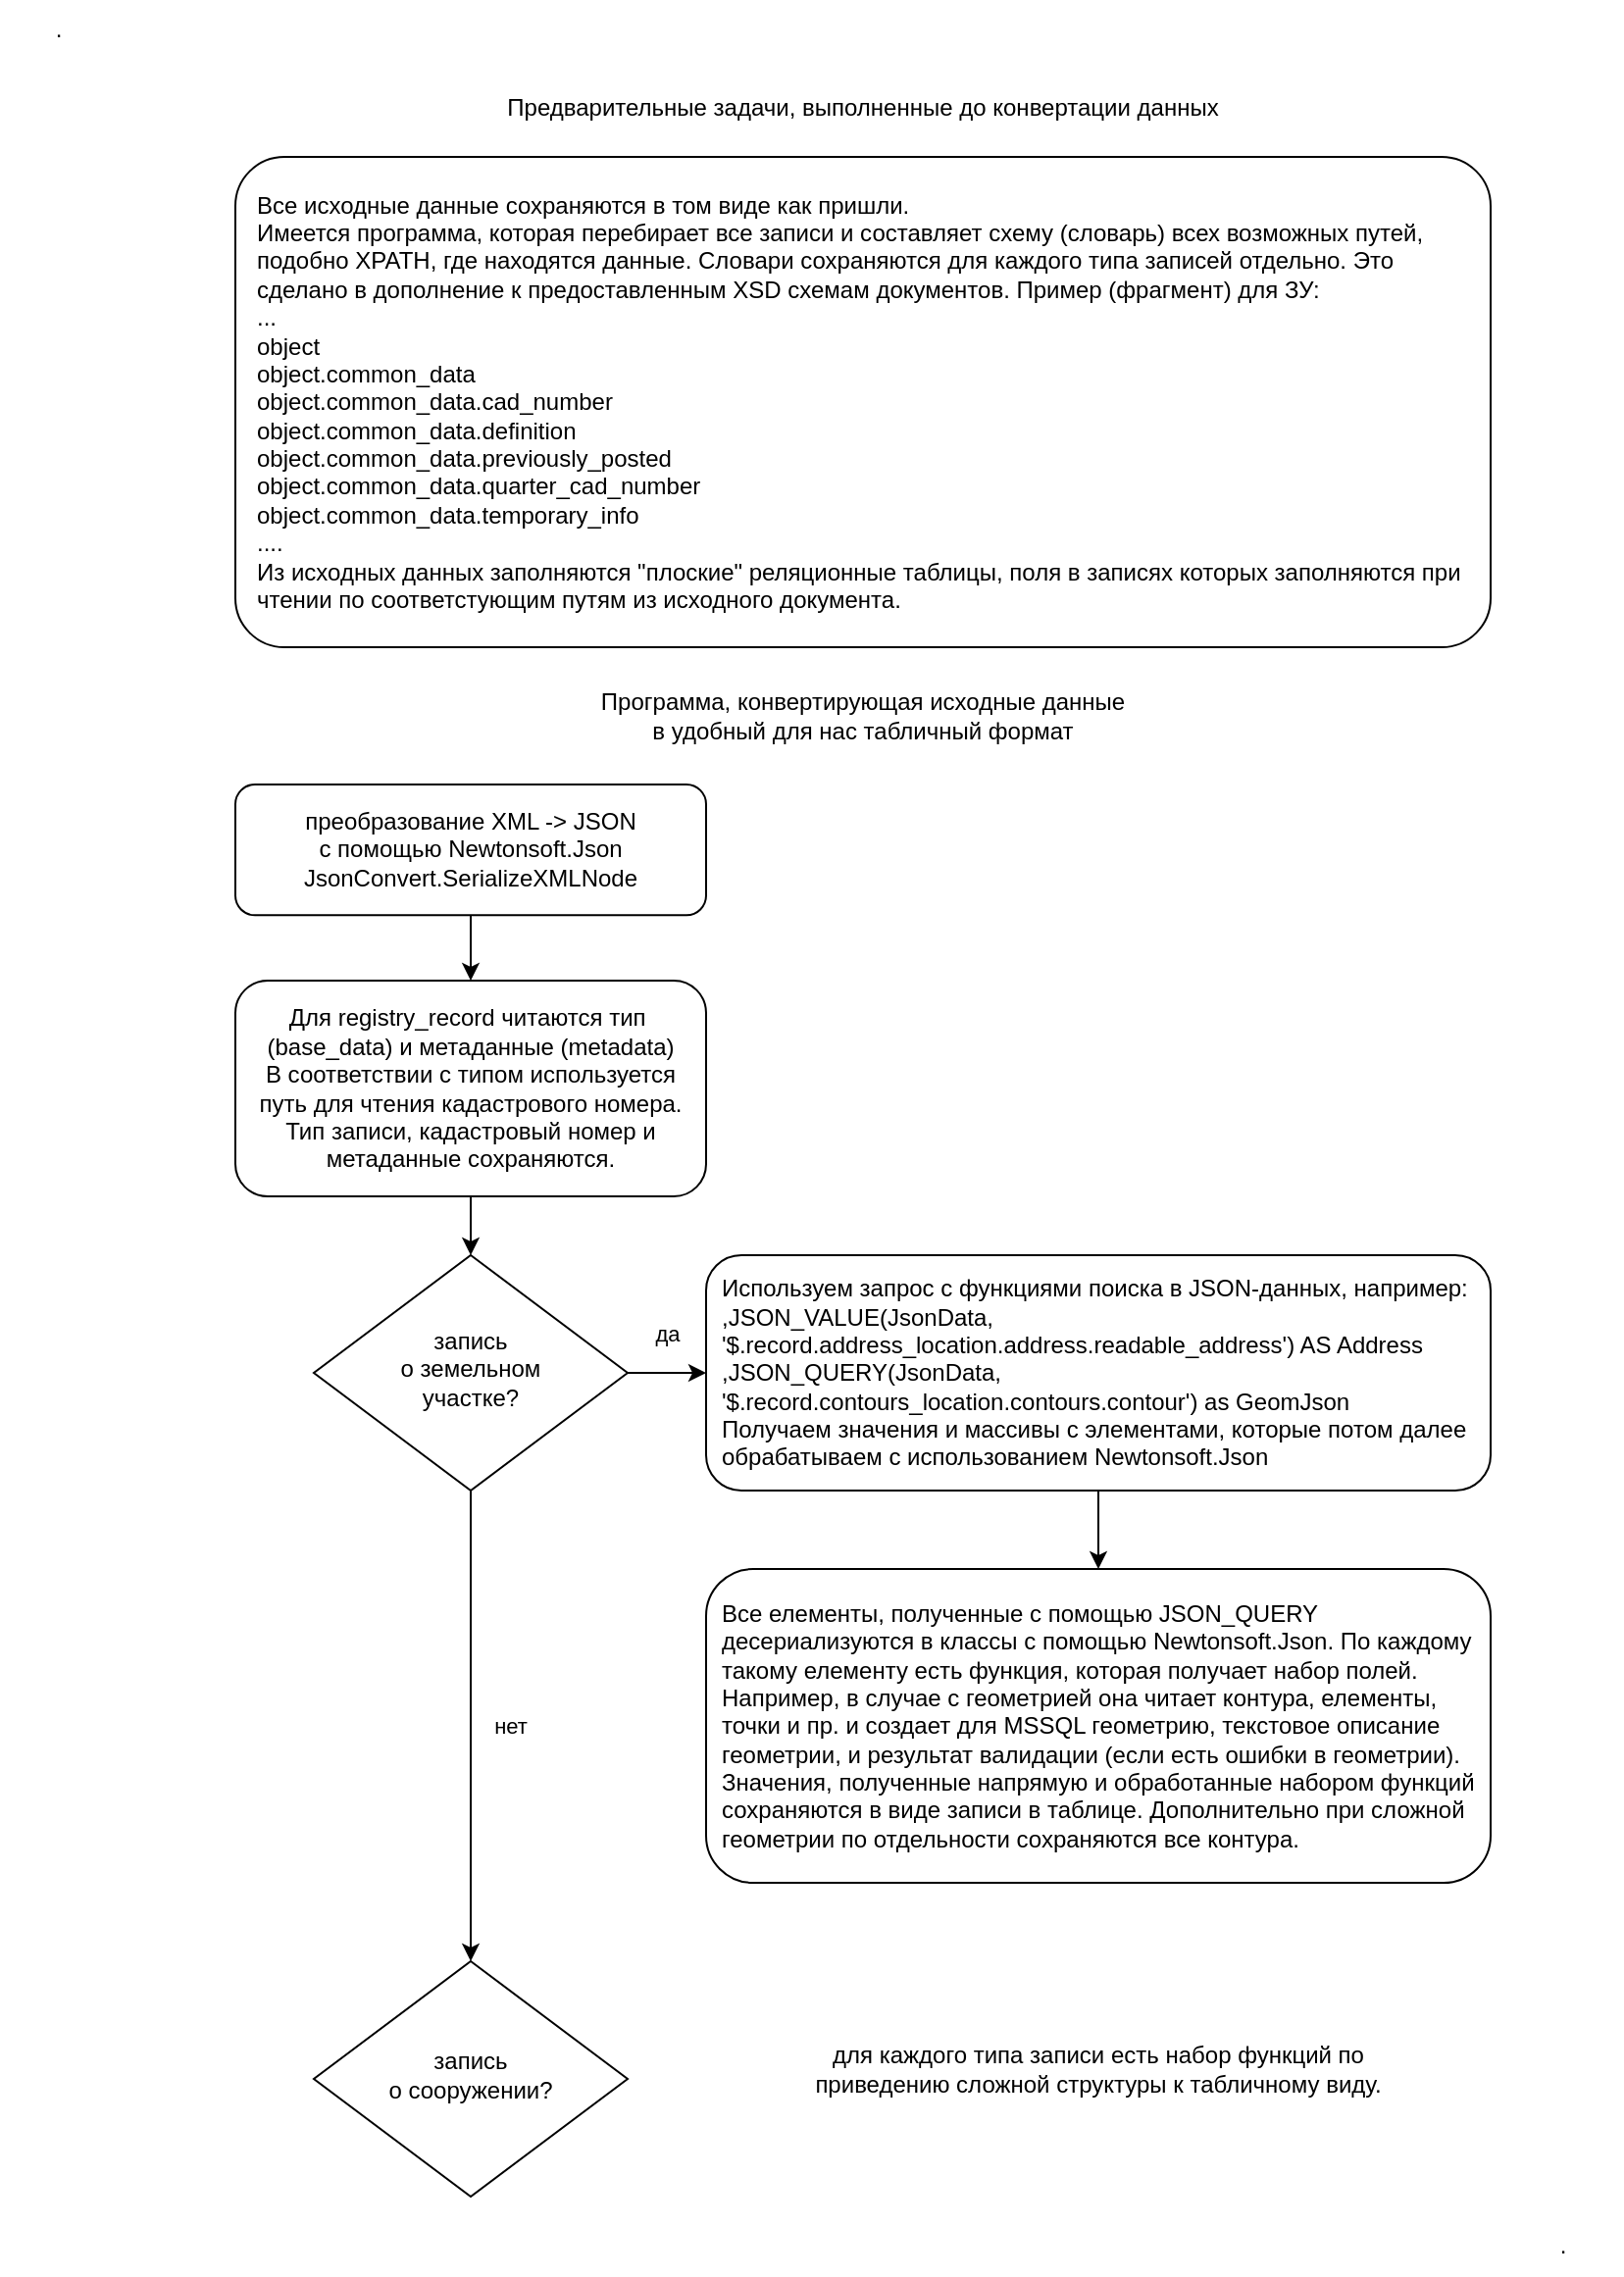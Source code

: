 <mxfile version="20.5.3" type="github">
  <diagram id="C5RBs43oDa-KdzZeNtuy" name="Page-1">
    <mxGraphModel dx="1350" dy="925" grid="1" gridSize="10" guides="1" tooltips="1" connect="1" arrows="1" fold="1" page="1" pageScale="1" pageWidth="827" pageHeight="1169" math="0" shadow="0">
      <root>
        <mxCell id="WIyWlLk6GJQsqaUBKTNV-0" />
        <mxCell id="WIyWlLk6GJQsqaUBKTNV-1" parent="WIyWlLk6GJQsqaUBKTNV-0" />
        <mxCell id="agtlds2kx2dvJAUXPGzO-14" value="" style="edgeStyle=orthogonalEdgeStyle;rounded=0;orthogonalLoop=1;jettySize=auto;html=1;" edge="1" parent="WIyWlLk6GJQsqaUBKTNV-1" source="WIyWlLk6GJQsqaUBKTNV-3" target="agtlds2kx2dvJAUXPGzO-6">
          <mxGeometry relative="1" as="geometry" />
        </mxCell>
        <mxCell id="WIyWlLk6GJQsqaUBKTNV-3" value="преобразование XML -&amp;gt; JSON&lt;br&gt;с помощью Newtonsoft.Json JsonConvert.SerializeXMLNode" style="rounded=1;whiteSpace=wrap;html=1;fontSize=12;glass=0;strokeWidth=1;shadow=0;" parent="WIyWlLk6GJQsqaUBKTNV-1" vertex="1">
          <mxGeometry x="120" y="400" width="240" height="66.67" as="geometry" />
        </mxCell>
        <mxCell id="agtlds2kx2dvJAUXPGzO-11" value="нет" style="edgeStyle=orthogonalEdgeStyle;rounded=0;orthogonalLoop=1;jettySize=auto;html=1;" edge="1" parent="WIyWlLk6GJQsqaUBKTNV-1" source="WIyWlLk6GJQsqaUBKTNV-6" target="WIyWlLk6GJQsqaUBKTNV-10">
          <mxGeometry y="20" relative="1" as="geometry">
            <mxPoint as="offset" />
          </mxGeometry>
        </mxCell>
        <mxCell id="agtlds2kx2dvJAUXPGzO-15" value="да" style="edgeStyle=orthogonalEdgeStyle;rounded=0;orthogonalLoop=1;jettySize=auto;html=1;" edge="1" parent="WIyWlLk6GJQsqaUBKTNV-1" source="WIyWlLk6GJQsqaUBKTNV-6" target="WIyWlLk6GJQsqaUBKTNV-7">
          <mxGeometry y="20" relative="1" as="geometry">
            <mxPoint as="offset" />
          </mxGeometry>
        </mxCell>
        <mxCell id="WIyWlLk6GJQsqaUBKTNV-6" value="запись &lt;br&gt;о земельном &lt;br&gt;участке?" style="rhombus;whiteSpace=wrap;html=1;shadow=0;fontFamily=Helvetica;fontSize=12;align=center;strokeWidth=1;spacing=6;spacingTop=-4;" parent="WIyWlLk6GJQsqaUBKTNV-1" vertex="1">
          <mxGeometry x="160" y="640" width="160" height="120" as="geometry" />
        </mxCell>
        <mxCell id="agtlds2kx2dvJAUXPGzO-16" value="" style="edgeStyle=orthogonalEdgeStyle;rounded=0;orthogonalLoop=1;jettySize=auto;html=1;" edge="1" parent="WIyWlLk6GJQsqaUBKTNV-1" source="WIyWlLk6GJQsqaUBKTNV-7" target="agtlds2kx2dvJAUXPGzO-9">
          <mxGeometry relative="1" as="geometry" />
        </mxCell>
        <mxCell id="WIyWlLk6GJQsqaUBKTNV-7" value="&lt;div&gt;Используем запрос c функциями поиска в JSON-данных, например:&lt;/div&gt;&lt;div&gt;,JSON_VALUE(JsonData, &#39;$.record.address_location.address.readable_address&#39;) AS Address&lt;/div&gt;&lt;div&gt;,JSON_QUERY(JsonData, &#39;$.record.contours_location.contours.contour&#39;) as GeomJson&lt;/div&gt;&lt;div&gt;Получаем значения и массивы с элементами, которые потом далее обрабатываем с использованием Newtonsoft.Json&lt;/div&gt;" style="rounded=1;whiteSpace=wrap;html=1;fontSize=12;glass=0;strokeWidth=1;shadow=0;spacingTop=6;spacingBottom=6;spacingRight=6;spacingLeft=6;align=left;" parent="WIyWlLk6GJQsqaUBKTNV-1" vertex="1">
          <mxGeometry x="360" y="640" width="400" height="120" as="geometry" />
        </mxCell>
        <mxCell id="WIyWlLk6GJQsqaUBKTNV-10" value="запись&lt;br&gt;о сооружении?" style="rhombus;whiteSpace=wrap;html=1;shadow=0;fontFamily=Helvetica;fontSize=12;align=center;strokeWidth=1;spacing=6;spacingTop=-4;" parent="WIyWlLk6GJQsqaUBKTNV-1" vertex="1">
          <mxGeometry x="160" y="1000" width="160" height="120" as="geometry" />
        </mxCell>
        <mxCell id="agtlds2kx2dvJAUXPGzO-0" value="&lt;div style=&quot;text-align: left;&quot;&gt;Все исходные данные сохраняются в том виде как пришли.&lt;/div&gt;&lt;div style=&quot;text-align: left;&quot;&gt;Имеется программа, которая перебирает все записи и составляет схему (словарь) всех возможных путей, подобно XPATH, где находятся данные. Словари сохраняются для каждого типа записей отдельно. Это сделано в дополнение к предоставленным XSD схемам документов. Пример (фрагмент) для ЗУ:&lt;/div&gt;&lt;div style=&quot;text-align: left;&quot;&gt;...&lt;/div&gt;&lt;div style=&quot;text-align: left;&quot;&gt;object&lt;/div&gt;&lt;div style=&quot;text-align: left;&quot;&gt;object.common_data&lt;/div&gt;&lt;div style=&quot;text-align: left;&quot;&gt;object.common_data.cad_number&lt;/div&gt;&lt;div style=&quot;text-align: left;&quot;&gt;object.common_data.definition&lt;/div&gt;&lt;div style=&quot;text-align: left;&quot;&gt;object.common_data.previously_posted&lt;/div&gt;&lt;div style=&quot;text-align: left;&quot;&gt;object.common_data.quarter_cad_number&lt;/div&gt;&lt;div style=&quot;text-align: left;&quot;&gt;object.common_data.temporary_info&lt;/div&gt;&lt;div style=&quot;text-align: left;&quot;&gt;....&lt;/div&gt;&lt;div style=&quot;text-align: left;&quot;&gt;Из исходных данных заполняются &quot;плоские&quot; реляционные таблицы, поля в записях которых заполняются при чтении по соответстующим путям из исходного документа.&lt;/div&gt;" style="rounded=1;whiteSpace=wrap;html=1;arcSize=10;spacingLeft=10;spacingTop=6;spacingBottom=6;spacingRight=6;" vertex="1" parent="WIyWlLk6GJQsqaUBKTNV-1">
          <mxGeometry x="120" y="80" width="640" height="250" as="geometry" />
        </mxCell>
        <mxCell id="agtlds2kx2dvJAUXPGzO-1" value="Программа, конвертирующая исходные данные&lt;br&gt;в удобный для нас табличный формат" style="text;html=1;strokeColor=none;fillColor=none;align=center;verticalAlign=middle;whiteSpace=wrap;rounded=0;" vertex="1" parent="WIyWlLk6GJQsqaUBKTNV-1">
          <mxGeometry x="240" y="350" width="400" height="30" as="geometry" />
        </mxCell>
        <mxCell id="agtlds2kx2dvJAUXPGzO-2" value="Предварительные задачи, выполненные до конвертации данных" style="text;html=1;strokeColor=none;fillColor=none;align=center;verticalAlign=middle;whiteSpace=wrap;rounded=0;" vertex="1" parent="WIyWlLk6GJQsqaUBKTNV-1">
          <mxGeometry x="240" y="40" width="400" height="30" as="geometry" />
        </mxCell>
        <mxCell id="agtlds2kx2dvJAUXPGzO-8" value="" style="edgeStyle=orthogonalEdgeStyle;rounded=0;orthogonalLoop=1;jettySize=auto;html=1;" edge="1" parent="WIyWlLk6GJQsqaUBKTNV-1" source="agtlds2kx2dvJAUXPGzO-6" target="WIyWlLk6GJQsqaUBKTNV-6">
          <mxGeometry relative="1" as="geometry" />
        </mxCell>
        <mxCell id="agtlds2kx2dvJAUXPGzO-6" value="Для registry_record читаются тип&amp;nbsp; (base_data) и метаданные (metadata)&lt;br&gt;В соответствии с типом используется путь для чтения кадастрового номера.&lt;br&gt;Тип записи, кадастровый номер и метаданные сохраняются." style="rounded=1;whiteSpace=wrap;html=1;spacingTop=6;spacingBottom=6;spacingRight=6;spacingLeft=6;" vertex="1" parent="WIyWlLk6GJQsqaUBKTNV-1">
          <mxGeometry x="120" y="500" width="240" height="110" as="geometry" />
        </mxCell>
        <mxCell id="agtlds2kx2dvJAUXPGzO-9" value="Все елементы, полученные с помощью JSON_QUERY десериализуются в классы с помощью Newtonsoft.Json. По каждому такому елементу есть функция, которая получает набор полей. Например, в случае с геометрией она читает контура, елементы, точки и пр. и создает для MSSQL геометрию, текстовое описание геометрии, и результат валидации (если есть ошибки в геометрии).&lt;br&gt;Значения, полученные напрямую и обработанные набором функций сохраняются в виде записи в таблице. Дополнительно при сложной геометрии по отдельности сохраняются все контура." style="rounded=1;whiteSpace=wrap;html=1;fontSize=12;glass=0;strokeWidth=1;shadow=0;spacingTop=6;spacingBottom=6;spacingRight=6;spacingLeft=6;align=left;" vertex="1" parent="WIyWlLk6GJQsqaUBKTNV-1">
          <mxGeometry x="360" y="800" width="400" height="160" as="geometry" />
        </mxCell>
        <mxCell id="agtlds2kx2dvJAUXPGzO-17" value="для каждого типа записи есть набор функций по приведению сложной структуры к табличному виду." style="text;html=1;strokeColor=none;fillColor=none;align=center;verticalAlign=middle;whiteSpace=wrap;rounded=0;" vertex="1" parent="WIyWlLk6GJQsqaUBKTNV-1">
          <mxGeometry x="400" y="1040" width="320" height="30" as="geometry" />
        </mxCell>
        <mxCell id="agtlds2kx2dvJAUXPGzO-18" value="." style="text;html=1;strokeColor=none;fillColor=none;align=center;verticalAlign=middle;whiteSpace=wrap;rounded=0;" vertex="1" parent="WIyWlLk6GJQsqaUBKTNV-1">
          <mxGeometry width="60" height="30" as="geometry" />
        </mxCell>
        <mxCell id="agtlds2kx2dvJAUXPGzO-19" value="." style="text;html=1;strokeColor=none;fillColor=none;align=center;verticalAlign=middle;whiteSpace=wrap;rounded=0;" vertex="1" parent="WIyWlLk6GJQsqaUBKTNV-1">
          <mxGeometry x="767" y="1130" width="60" height="30" as="geometry" />
        </mxCell>
      </root>
    </mxGraphModel>
  </diagram>
</mxfile>
